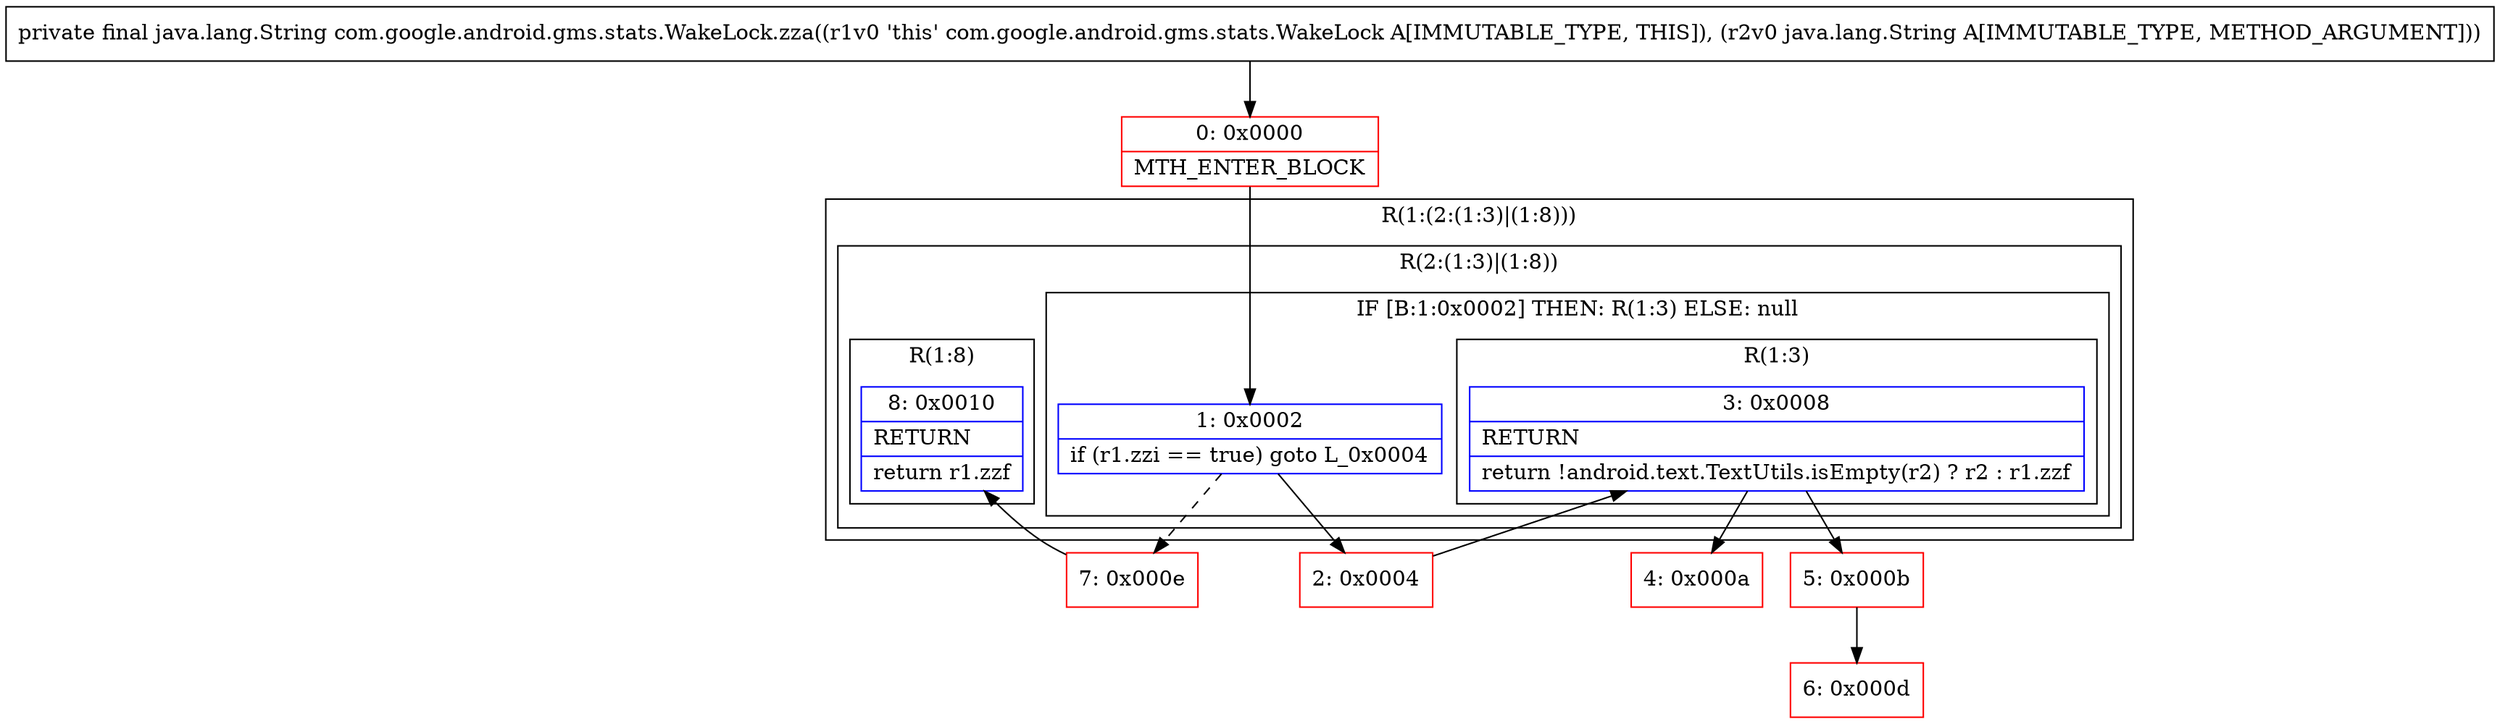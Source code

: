 digraph "CFG forcom.google.android.gms.stats.WakeLock.zza(Ljava\/lang\/String;)Ljava\/lang\/String;" {
subgraph cluster_Region_407578354 {
label = "R(1:(2:(1:3)|(1:8)))";
node [shape=record,color=blue];
subgraph cluster_Region_647688261 {
label = "R(2:(1:3)|(1:8))";
node [shape=record,color=blue];
subgraph cluster_IfRegion_453259019 {
label = "IF [B:1:0x0002] THEN: R(1:3) ELSE: null";
node [shape=record,color=blue];
Node_1 [shape=record,label="{1\:\ 0x0002|if (r1.zzi == true) goto L_0x0004\l}"];
subgraph cluster_Region_2025421011 {
label = "R(1:3)";
node [shape=record,color=blue];
Node_3 [shape=record,label="{3\:\ 0x0008|RETURN\l|return !android.text.TextUtils.isEmpty(r2) ? r2 : r1.zzf\l}"];
}
}
subgraph cluster_Region_964996480 {
label = "R(1:8)";
node [shape=record,color=blue];
Node_8 [shape=record,label="{8\:\ 0x0010|RETURN\l|return r1.zzf\l}"];
}
}
}
Node_0 [shape=record,color=red,label="{0\:\ 0x0000|MTH_ENTER_BLOCK\l}"];
Node_2 [shape=record,color=red,label="{2\:\ 0x0004}"];
Node_4 [shape=record,color=red,label="{4\:\ 0x000a}"];
Node_5 [shape=record,color=red,label="{5\:\ 0x000b}"];
Node_6 [shape=record,color=red,label="{6\:\ 0x000d}"];
Node_7 [shape=record,color=red,label="{7\:\ 0x000e}"];
MethodNode[shape=record,label="{private final java.lang.String com.google.android.gms.stats.WakeLock.zza((r1v0 'this' com.google.android.gms.stats.WakeLock A[IMMUTABLE_TYPE, THIS]), (r2v0 java.lang.String A[IMMUTABLE_TYPE, METHOD_ARGUMENT])) }"];
MethodNode -> Node_0;
Node_1 -> Node_2;
Node_1 -> Node_7[style=dashed];
Node_3 -> Node_4;
Node_3 -> Node_5;
Node_0 -> Node_1;
Node_2 -> Node_3;
Node_5 -> Node_6;
Node_7 -> Node_8;
}

